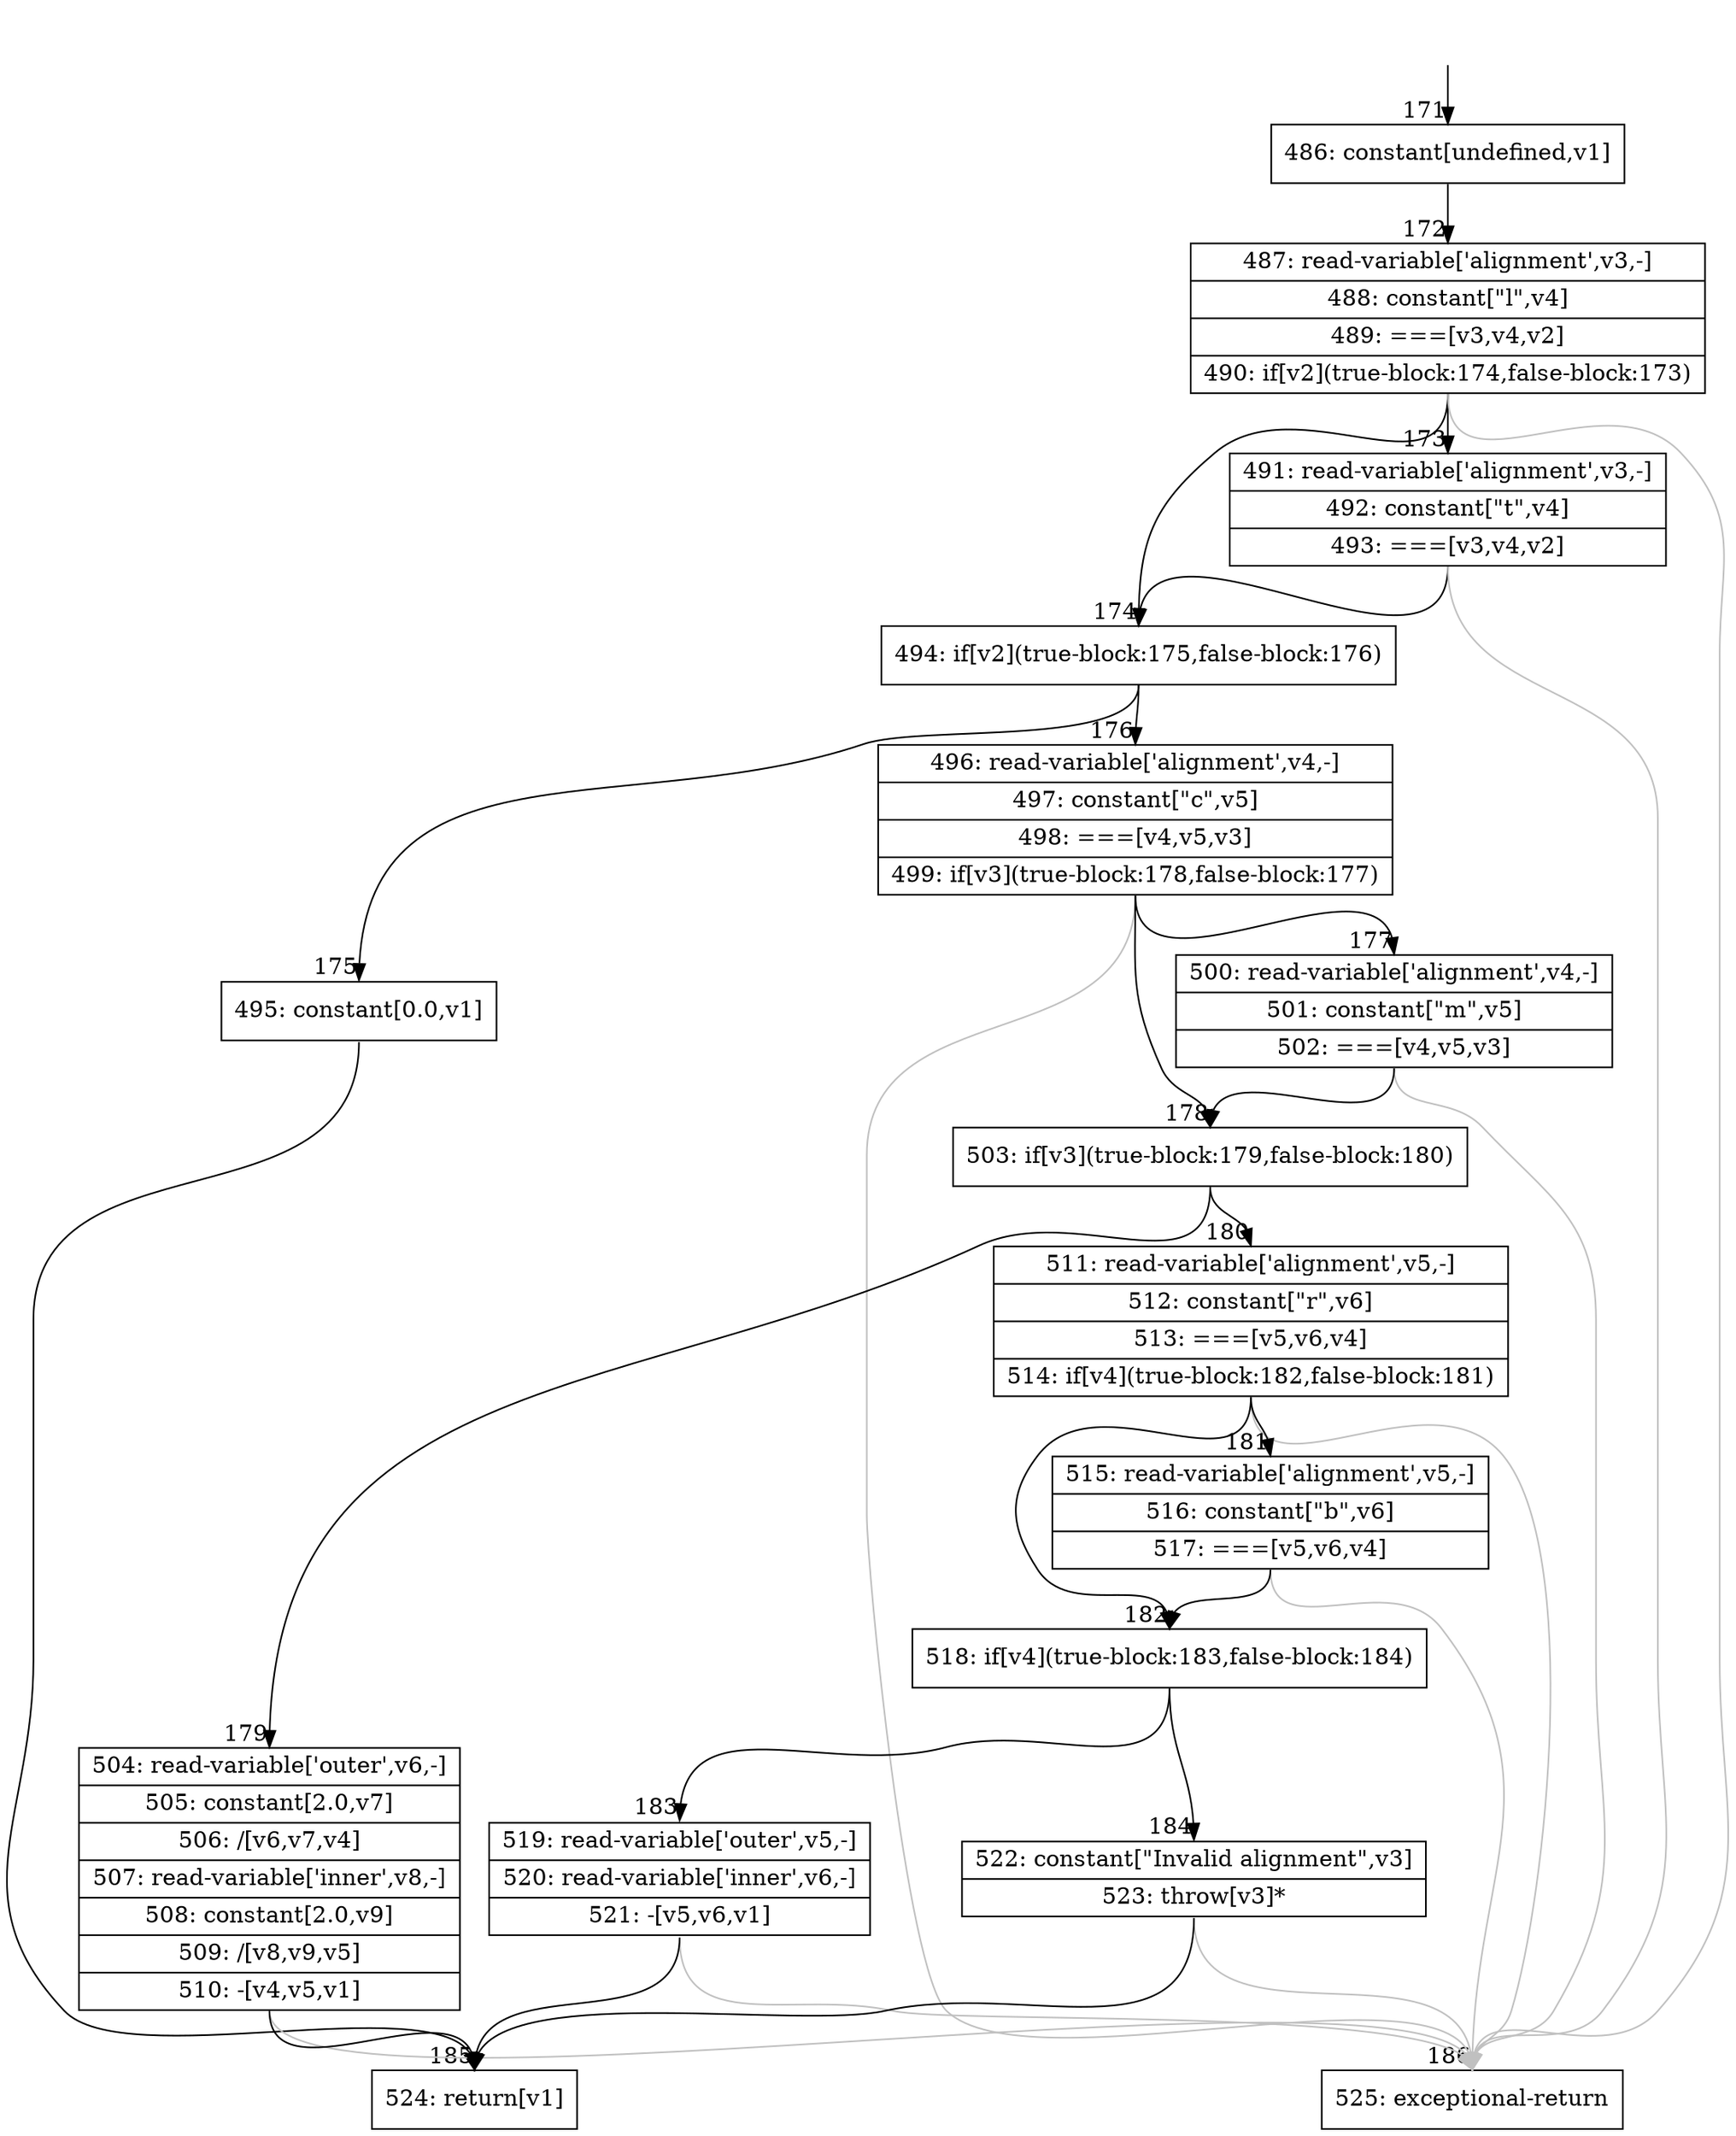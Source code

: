 digraph {
rankdir="TD"
BB_entry19[shape=none,label=""];
BB_entry19 -> BB171 [tailport=s, headport=n, headlabel="    171"]
BB171 [shape=record label="{486: constant[undefined,v1]}" ] 
BB171 -> BB172 [tailport=s, headport=n, headlabel="      172"]
BB172 [shape=record label="{487: read-variable['alignment',v3,-]|488: constant[\"l\",v4]|489: ===[v3,v4,v2]|490: if[v2](true-block:174,false-block:173)}" ] 
BB172 -> BB174 [tailport=s, headport=n, headlabel="      174"]
BB172 -> BB173 [tailport=s, headport=n, headlabel="      173"]
BB172 -> BB186 [tailport=s, headport=n, color=gray, headlabel="      186"]
BB173 [shape=record label="{491: read-variable['alignment',v3,-]|492: constant[\"t\",v4]|493: ===[v3,v4,v2]}" ] 
BB173 -> BB174 [tailport=s, headport=n]
BB173 -> BB186 [tailport=s, headport=n, color=gray]
BB174 [shape=record label="{494: if[v2](true-block:175,false-block:176)}" ] 
BB174 -> BB175 [tailport=s, headport=n, headlabel="      175"]
BB174 -> BB176 [tailport=s, headport=n, headlabel="      176"]
BB175 [shape=record label="{495: constant[0.0,v1]}" ] 
BB175 -> BB185 [tailport=s, headport=n, headlabel="      185"]
BB176 [shape=record label="{496: read-variable['alignment',v4,-]|497: constant[\"c\",v5]|498: ===[v4,v5,v3]|499: if[v3](true-block:178,false-block:177)}" ] 
BB176 -> BB178 [tailport=s, headport=n, headlabel="      178"]
BB176 -> BB177 [tailport=s, headport=n, headlabel="      177"]
BB176 -> BB186 [tailport=s, headport=n, color=gray]
BB177 [shape=record label="{500: read-variable['alignment',v4,-]|501: constant[\"m\",v5]|502: ===[v4,v5,v3]}" ] 
BB177 -> BB178 [tailport=s, headport=n]
BB177 -> BB186 [tailport=s, headport=n, color=gray]
BB178 [shape=record label="{503: if[v3](true-block:179,false-block:180)}" ] 
BB178 -> BB179 [tailport=s, headport=n, headlabel="      179"]
BB178 -> BB180 [tailport=s, headport=n, headlabel="      180"]
BB179 [shape=record label="{504: read-variable['outer',v6,-]|505: constant[2.0,v7]|506: /[v6,v7,v4]|507: read-variable['inner',v8,-]|508: constant[2.0,v9]|509: /[v8,v9,v5]|510: -[v4,v5,v1]}" ] 
BB179 -> BB185 [tailport=s, headport=n]
BB179 -> BB186 [tailport=s, headport=n, color=gray]
BB180 [shape=record label="{511: read-variable['alignment',v5,-]|512: constant[\"r\",v6]|513: ===[v5,v6,v4]|514: if[v4](true-block:182,false-block:181)}" ] 
BB180 -> BB182 [tailport=s, headport=n, headlabel="      182"]
BB180 -> BB181 [tailport=s, headport=n, headlabel="      181"]
BB180 -> BB186 [tailport=s, headport=n, color=gray]
BB181 [shape=record label="{515: read-variable['alignment',v5,-]|516: constant[\"b\",v6]|517: ===[v5,v6,v4]}" ] 
BB181 -> BB182 [tailport=s, headport=n]
BB181 -> BB186 [tailport=s, headport=n, color=gray]
BB182 [shape=record label="{518: if[v4](true-block:183,false-block:184)}" ] 
BB182 -> BB183 [tailport=s, headport=n, headlabel="      183"]
BB182 -> BB184 [tailport=s, headport=n, headlabel="      184"]
BB183 [shape=record label="{519: read-variable['outer',v5,-]|520: read-variable['inner',v6,-]|521: -[v5,v6,v1]}" ] 
BB183 -> BB185 [tailport=s, headport=n]
BB183 -> BB186 [tailport=s, headport=n, color=gray]
BB184 [shape=record label="{522: constant[\"Invalid alignment\",v3]|523: throw[v3]*}" ] 
BB184 -> BB185 [tailport=s, headport=n]
BB184 -> BB186 [tailport=s, headport=n, color=gray]
BB185 [shape=record label="{524: return[v1]}" ] 
BB186 [shape=record label="{525: exceptional-return}" ] 
//#$~ 201
}
